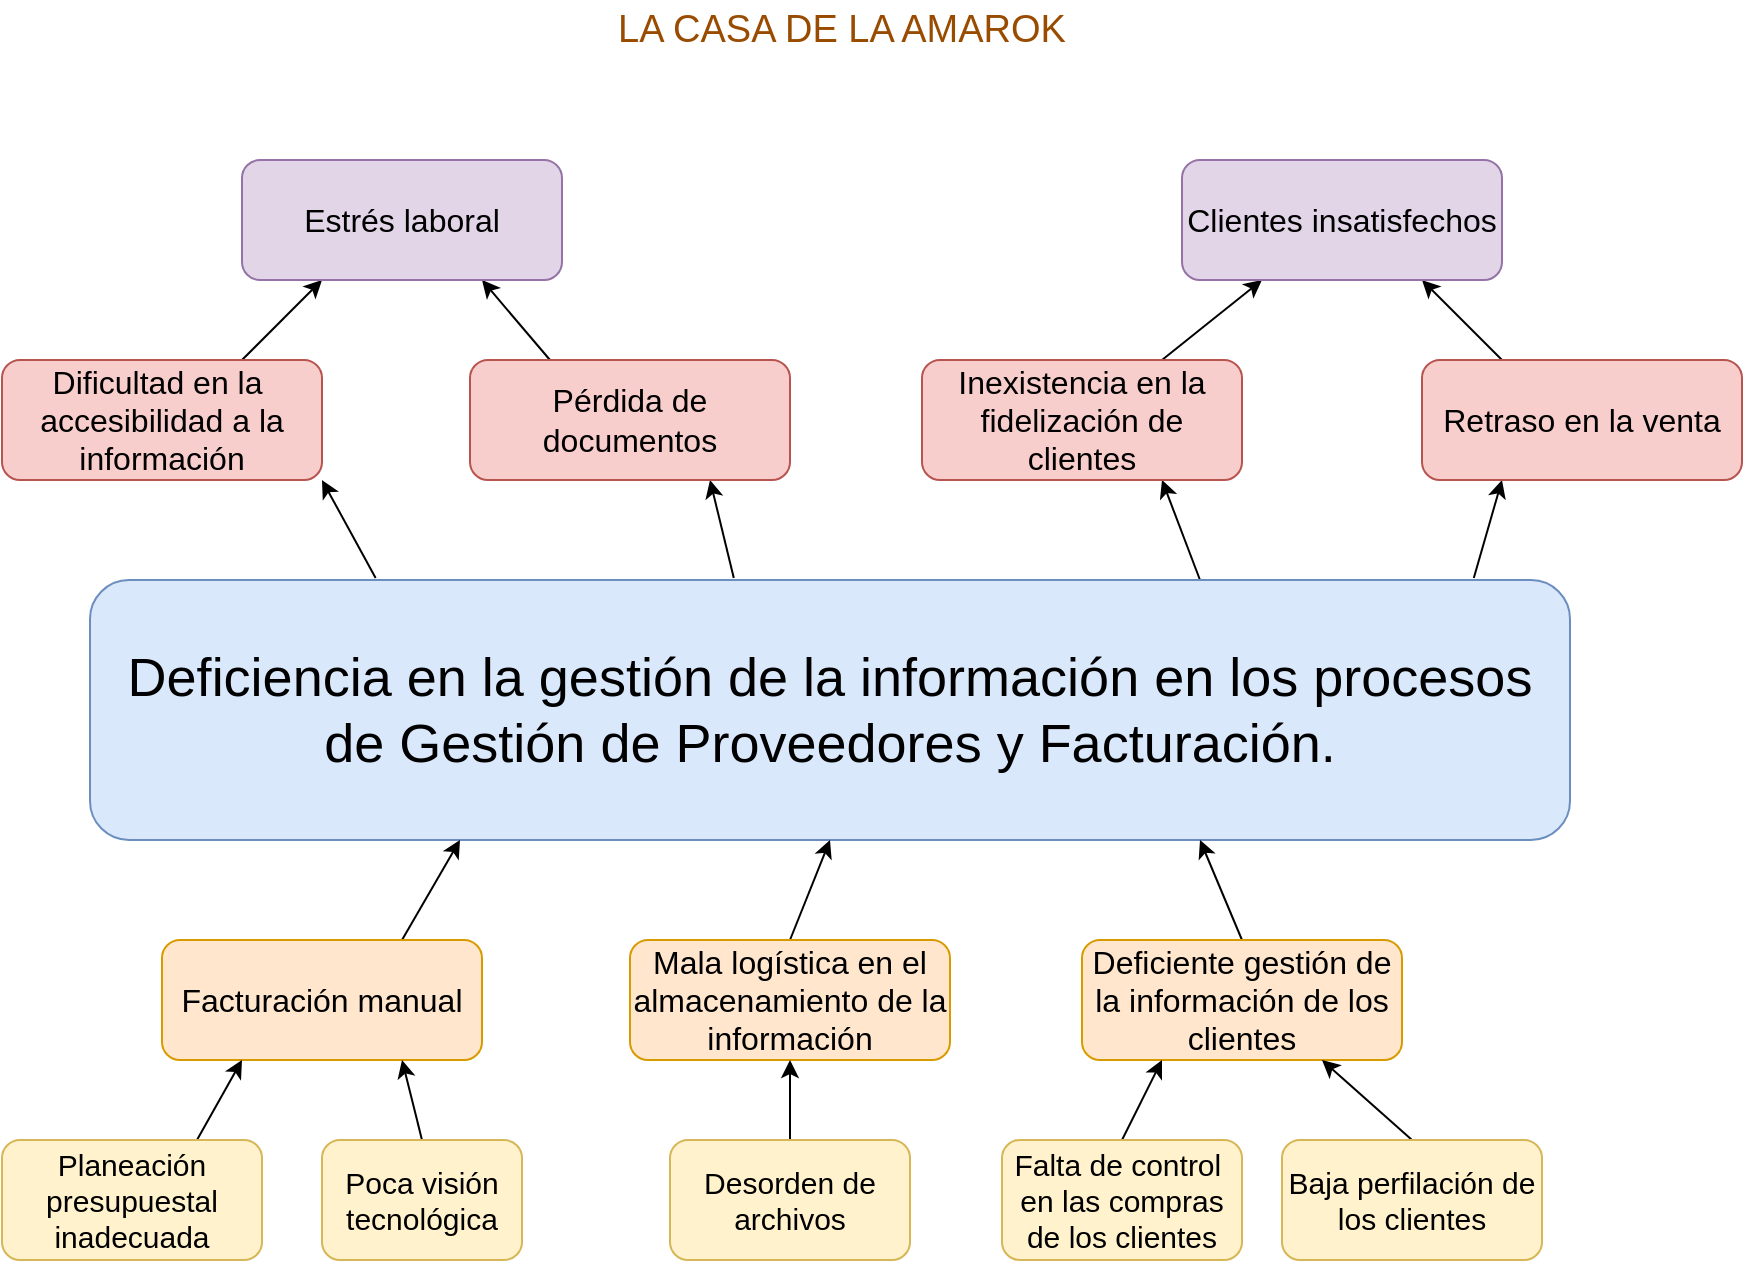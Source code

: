 <mxfile version="22.0.3" type="device">
  <diagram name="Página-1" id="GxcSazxnQBg-8qv68HjR">
    <mxGraphModel dx="1434" dy="782" grid="1" gridSize="10" guides="1" tooltips="1" connect="1" arrows="1" fold="1" page="1" pageScale="1" pageWidth="827" pageHeight="1169" math="0" shadow="0">
      <root>
        <mxCell id="0" />
        <mxCell id="1" parent="0" />
        <mxCell id="BUZ_yr5KkT7d06diR3AI-36" style="rounded=0;orthogonalLoop=1;jettySize=auto;html=1;exitX=0.193;exitY=-0.008;exitDx=0;exitDy=0;entryX=1;entryY=1;entryDx=0;entryDy=0;exitPerimeter=0;" parent="1" source="BUZ_yr5KkT7d06diR3AI-2" target="BUZ_yr5KkT7d06diR3AI-27" edge="1">
          <mxGeometry relative="1" as="geometry" />
        </mxCell>
        <mxCell id="BUZ_yr5KkT7d06diR3AI-37" style="rounded=0;orthogonalLoop=1;jettySize=auto;html=1;exitX=0.435;exitY=-0.008;exitDx=0;exitDy=0;entryX=0.75;entryY=1;entryDx=0;entryDy=0;exitPerimeter=0;" parent="1" source="BUZ_yr5KkT7d06diR3AI-2" target="BUZ_yr5KkT7d06diR3AI-29" edge="1">
          <mxGeometry relative="1" as="geometry" />
        </mxCell>
        <mxCell id="BUZ_yr5KkT7d06diR3AI-38" style="rounded=0;orthogonalLoop=1;jettySize=auto;html=1;exitX=0.75;exitY=0;exitDx=0;exitDy=0;entryX=0.75;entryY=1;entryDx=0;entryDy=0;" parent="1" source="BUZ_yr5KkT7d06diR3AI-2" target="BUZ_yr5KkT7d06diR3AI-31" edge="1">
          <mxGeometry relative="1" as="geometry" />
        </mxCell>
        <mxCell id="BUZ_yr5KkT7d06diR3AI-39" style="rounded=0;orthogonalLoop=1;jettySize=auto;html=1;exitX=0.935;exitY=-0.008;exitDx=0;exitDy=0;entryX=0.25;entryY=1;entryDx=0;entryDy=0;exitPerimeter=0;" parent="1" source="BUZ_yr5KkT7d06diR3AI-2" target="BUZ_yr5KkT7d06diR3AI-33" edge="1">
          <mxGeometry relative="1" as="geometry" />
        </mxCell>
        <mxCell id="BUZ_yr5KkT7d06diR3AI-2" value="&lt;font style=&quot;font-size: 27px;&quot;&gt;Deficiencia en la gestión de la información en los procesos de Gestión de Proveedores y Facturación.&lt;/font&gt;" style="rounded=1;whiteSpace=wrap;html=1;fillColor=#dae8fc;strokeColor=#6c8ebf;" parent="1" vertex="1">
          <mxGeometry x="44" y="340" width="740" height="130" as="geometry" />
        </mxCell>
        <mxCell id="BUZ_yr5KkT7d06diR3AI-8" style="rounded=0;orthogonalLoop=1;jettySize=auto;html=1;exitX=0.75;exitY=0;exitDx=0;exitDy=0;entryX=0.25;entryY=1;entryDx=0;entryDy=0;" parent="1" source="BUZ_yr5KkT7d06diR3AI-3" target="BUZ_yr5KkT7d06diR3AI-2" edge="1">
          <mxGeometry relative="1" as="geometry" />
        </mxCell>
        <mxCell id="BUZ_yr5KkT7d06diR3AI-3" value="Facturación manual" style="rounded=1;whiteSpace=wrap;html=1;fillColor=#ffe6cc;strokeColor=#d79b00;fontSize=16;glass=0;shadow=0;" parent="1" vertex="1">
          <mxGeometry x="80" y="520" width="160" height="60" as="geometry" />
        </mxCell>
        <mxCell id="BUZ_yr5KkT7d06diR3AI-6" style="rounded=0;orthogonalLoop=1;jettySize=auto;html=1;exitX=0.75;exitY=0;exitDx=0;exitDy=0;entryX=0.25;entryY=1;entryDx=0;entryDy=0;" parent="1" source="BUZ_yr5KkT7d06diR3AI-4" target="BUZ_yr5KkT7d06diR3AI-3" edge="1">
          <mxGeometry relative="1" as="geometry" />
        </mxCell>
        <mxCell id="BUZ_yr5KkT7d06diR3AI-4" value="Planeación presupuestal inadecuada" style="rounded=1;whiteSpace=wrap;html=1;fillColor=#fff2cc;strokeColor=#d6b656;fontSize=15;glass=0;shadow=0;" parent="1" vertex="1">
          <mxGeometry y="620" width="130" height="60" as="geometry" />
        </mxCell>
        <mxCell id="BUZ_yr5KkT7d06diR3AI-7" style="rounded=0;orthogonalLoop=1;jettySize=auto;html=1;exitX=0.5;exitY=0;exitDx=0;exitDy=0;entryX=0.75;entryY=1;entryDx=0;entryDy=0;" parent="1" source="BUZ_yr5KkT7d06diR3AI-5" target="BUZ_yr5KkT7d06diR3AI-3" edge="1">
          <mxGeometry relative="1" as="geometry" />
        </mxCell>
        <mxCell id="BUZ_yr5KkT7d06diR3AI-5" value="Poca visión tecnológica" style="rounded=1;whiteSpace=wrap;html=1;fillColor=#fff2cc;strokeColor=#d6b656;fontSize=15;glass=0;shadow=0;" parent="1" vertex="1">
          <mxGeometry x="160" y="620" width="100" height="60" as="geometry" />
        </mxCell>
        <mxCell id="BUZ_yr5KkT7d06diR3AI-14" style="rounded=0;orthogonalLoop=1;jettySize=auto;html=1;exitX=0.5;exitY=0;exitDx=0;exitDy=0;entryX=0.5;entryY=1;entryDx=0;entryDy=0;" parent="1" source="BUZ_yr5KkT7d06diR3AI-9" target="BUZ_yr5KkT7d06diR3AI-2" edge="1">
          <mxGeometry relative="1" as="geometry" />
        </mxCell>
        <mxCell id="BUZ_yr5KkT7d06diR3AI-9" value="Mala logística en el almacenamiento de la información" style="rounded=1;whiteSpace=wrap;html=1;fillColor=#ffe6cc;strokeColor=#d79b00;fontSize=16;glass=0;shadow=0;" parent="1" vertex="1">
          <mxGeometry x="314" y="520" width="160" height="60" as="geometry" />
        </mxCell>
        <mxCell id="BUZ_yr5KkT7d06diR3AI-13" style="rounded=0;orthogonalLoop=1;jettySize=auto;html=1;exitX=0.5;exitY=0;exitDx=0;exitDy=0;entryX=0.5;entryY=1;entryDx=0;entryDy=0;" parent="1" source="BUZ_yr5KkT7d06diR3AI-12" target="BUZ_yr5KkT7d06diR3AI-9" edge="1">
          <mxGeometry relative="1" as="geometry" />
        </mxCell>
        <mxCell id="BUZ_yr5KkT7d06diR3AI-12" value="Desorden de archivos" style="rounded=1;whiteSpace=wrap;html=1;fillColor=#fff2cc;strokeColor=#d6b656;fontSize=15;glass=0;shadow=0;" parent="1" vertex="1">
          <mxGeometry x="334" y="620" width="120" height="60" as="geometry" />
        </mxCell>
        <mxCell id="BUZ_yr5KkT7d06diR3AI-19" style="rounded=0;orthogonalLoop=1;jettySize=auto;html=1;exitX=0.5;exitY=0;exitDx=0;exitDy=0;entryX=0.75;entryY=1;entryDx=0;entryDy=0;" parent="1" source="BUZ_yr5KkT7d06diR3AI-16" target="BUZ_yr5KkT7d06diR3AI-2" edge="1">
          <mxGeometry relative="1" as="geometry" />
        </mxCell>
        <mxCell id="BUZ_yr5KkT7d06diR3AI-16" value="Deficiente gestión de la información de los clientes" style="rounded=1;whiteSpace=wrap;html=1;fillColor=#ffe6cc;strokeColor=#d79b00;fontSize=16;glass=0;shadow=0;" parent="1" vertex="1">
          <mxGeometry x="540" y="520" width="160" height="60" as="geometry" />
        </mxCell>
        <mxCell id="BUZ_yr5KkT7d06diR3AI-18" style="rounded=0;orthogonalLoop=1;jettySize=auto;html=1;exitX=0.5;exitY=0;exitDx=0;exitDy=0;entryX=0.25;entryY=1;entryDx=0;entryDy=0;" parent="1" source="BUZ_yr5KkT7d06diR3AI-17" target="BUZ_yr5KkT7d06diR3AI-16" edge="1">
          <mxGeometry relative="1" as="geometry" />
        </mxCell>
        <mxCell id="BUZ_yr5KkT7d06diR3AI-17" value="Falta de control&amp;nbsp; en las compras de los clientes" style="rounded=1;whiteSpace=wrap;html=1;fillColor=#fff2cc;strokeColor=#d6b656;fontSize=15;glass=0;shadow=0;" parent="1" vertex="1">
          <mxGeometry x="500" y="620" width="120" height="60" as="geometry" />
        </mxCell>
        <mxCell id="BUZ_yr5KkT7d06diR3AI-21" style="rounded=0;orthogonalLoop=1;jettySize=auto;html=1;exitX=0.5;exitY=0;exitDx=0;exitDy=0;entryX=0.75;entryY=1;entryDx=0;entryDy=0;" parent="1" source="BUZ_yr5KkT7d06diR3AI-20" target="BUZ_yr5KkT7d06diR3AI-16" edge="1">
          <mxGeometry relative="1" as="geometry" />
        </mxCell>
        <mxCell id="BUZ_yr5KkT7d06diR3AI-20" value="Baja perfilación de los clientes" style="rounded=1;whiteSpace=wrap;html=1;fillColor=#fff2cc;strokeColor=#d6b656;fontSize=15;glass=0;shadow=0;" parent="1" vertex="1">
          <mxGeometry x="640" y="620" width="130" height="60" as="geometry" />
        </mxCell>
        <mxCell id="BUZ_yr5KkT7d06diR3AI-43" style="rounded=0;orthogonalLoop=1;jettySize=auto;html=1;exitX=0.75;exitY=0;exitDx=0;exitDy=0;entryX=0.25;entryY=1;entryDx=0;entryDy=0;" parent="1" source="BUZ_yr5KkT7d06diR3AI-27" target="BUZ_yr5KkT7d06diR3AI-40" edge="1">
          <mxGeometry relative="1" as="geometry" />
        </mxCell>
        <mxCell id="BUZ_yr5KkT7d06diR3AI-27" value="Dificultad en la&amp;nbsp; accesibilidad a la información" style="rounded=1;whiteSpace=wrap;html=1;fillColor=#f8cecc;strokeColor=#b85450;fontSize=16;glass=0;shadow=0;" parent="1" vertex="1">
          <mxGeometry y="230" width="160" height="60" as="geometry" />
        </mxCell>
        <mxCell id="BUZ_yr5KkT7d06diR3AI-42" style="rounded=0;orthogonalLoop=1;jettySize=auto;html=1;exitX=0.25;exitY=0;exitDx=0;exitDy=0;entryX=0.75;entryY=1;entryDx=0;entryDy=0;" parent="1" source="BUZ_yr5KkT7d06diR3AI-29" target="BUZ_yr5KkT7d06diR3AI-40" edge="1">
          <mxGeometry relative="1" as="geometry" />
        </mxCell>
        <mxCell id="BUZ_yr5KkT7d06diR3AI-29" value="Pérdida de documentos" style="rounded=1;whiteSpace=wrap;html=1;fillColor=#f8cecc;strokeColor=#b85450;fontSize=16;glass=0;shadow=0;" parent="1" vertex="1">
          <mxGeometry x="234" y="230" width="160" height="60" as="geometry" />
        </mxCell>
        <mxCell id="BUZ_yr5KkT7d06diR3AI-44" style="rounded=0;orthogonalLoop=1;jettySize=auto;html=1;exitX=0.75;exitY=0;exitDx=0;exitDy=0;entryX=0.25;entryY=1;entryDx=0;entryDy=0;" parent="1" source="BUZ_yr5KkT7d06diR3AI-31" target="BUZ_yr5KkT7d06diR3AI-35" edge="1">
          <mxGeometry relative="1" as="geometry" />
        </mxCell>
        <mxCell id="BUZ_yr5KkT7d06diR3AI-31" value="Inexistencia en la fidelización de clientes" style="rounded=1;whiteSpace=wrap;html=1;fillColor=#f8cecc;strokeColor=#b85450;fontSize=16;glass=0;shadow=0;" parent="1" vertex="1">
          <mxGeometry x="460" y="230" width="160" height="60" as="geometry" />
        </mxCell>
        <mxCell id="BUZ_yr5KkT7d06diR3AI-45" style="rounded=0;orthogonalLoop=1;jettySize=auto;html=1;exitX=0.25;exitY=0;exitDx=0;exitDy=0;entryX=0.75;entryY=1;entryDx=0;entryDy=0;" parent="1" source="BUZ_yr5KkT7d06diR3AI-33" target="BUZ_yr5KkT7d06diR3AI-35" edge="1">
          <mxGeometry relative="1" as="geometry" />
        </mxCell>
        <mxCell id="BUZ_yr5KkT7d06diR3AI-33" value="Retraso en la venta" style="rounded=1;whiteSpace=wrap;html=1;fillColor=#f8cecc;strokeColor=#b85450;fontSize=16;glass=0;shadow=0;" parent="1" vertex="1">
          <mxGeometry x="710" y="230" width="160" height="60" as="geometry" />
        </mxCell>
        <mxCell id="BUZ_yr5KkT7d06diR3AI-35" value="Clientes insatisfechos" style="rounded=1;whiteSpace=wrap;html=1;fillColor=#e1d5e7;strokeColor=#9673a6;fontSize=16;glass=0;shadow=0;" parent="1" vertex="1">
          <mxGeometry x="590" y="130" width="160" height="60" as="geometry" />
        </mxCell>
        <mxCell id="BUZ_yr5KkT7d06diR3AI-40" value="Estrés laboral" style="rounded=1;whiteSpace=wrap;html=1;fillColor=#e1d5e7;strokeColor=#9673a6;fontSize=16;glass=0;shadow=0;" parent="1" vertex="1">
          <mxGeometry x="120" y="130" width="160" height="60" as="geometry" />
        </mxCell>
        <mxCell id="NzD0lDfuYMpgpycuWaIy-1" value="LA CASA DE LA AMAROK" style="text;html=1;strokeColor=none;fillColor=none;align=center;verticalAlign=middle;whiteSpace=wrap;rounded=0;fontSize=19;fontColor=#994C00;" vertex="1" parent="1">
          <mxGeometry x="260" y="50" width="320" height="30" as="geometry" />
        </mxCell>
      </root>
    </mxGraphModel>
  </diagram>
</mxfile>
